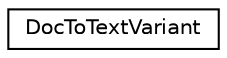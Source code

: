 digraph "类继承关系图"
{
  edge [fontname="Helvetica",fontsize="10",labelfontname="Helvetica",labelfontsize="10"];
  node [fontname="Helvetica",fontsize="10",shape=record];
  rankdir="LR";
  Node0 [label="DocToTextVariant",height=0.2,width=0.4,color="black", fillcolor="white", style="filled",URL="$struct_doc_to_text_variant.html"];
}
